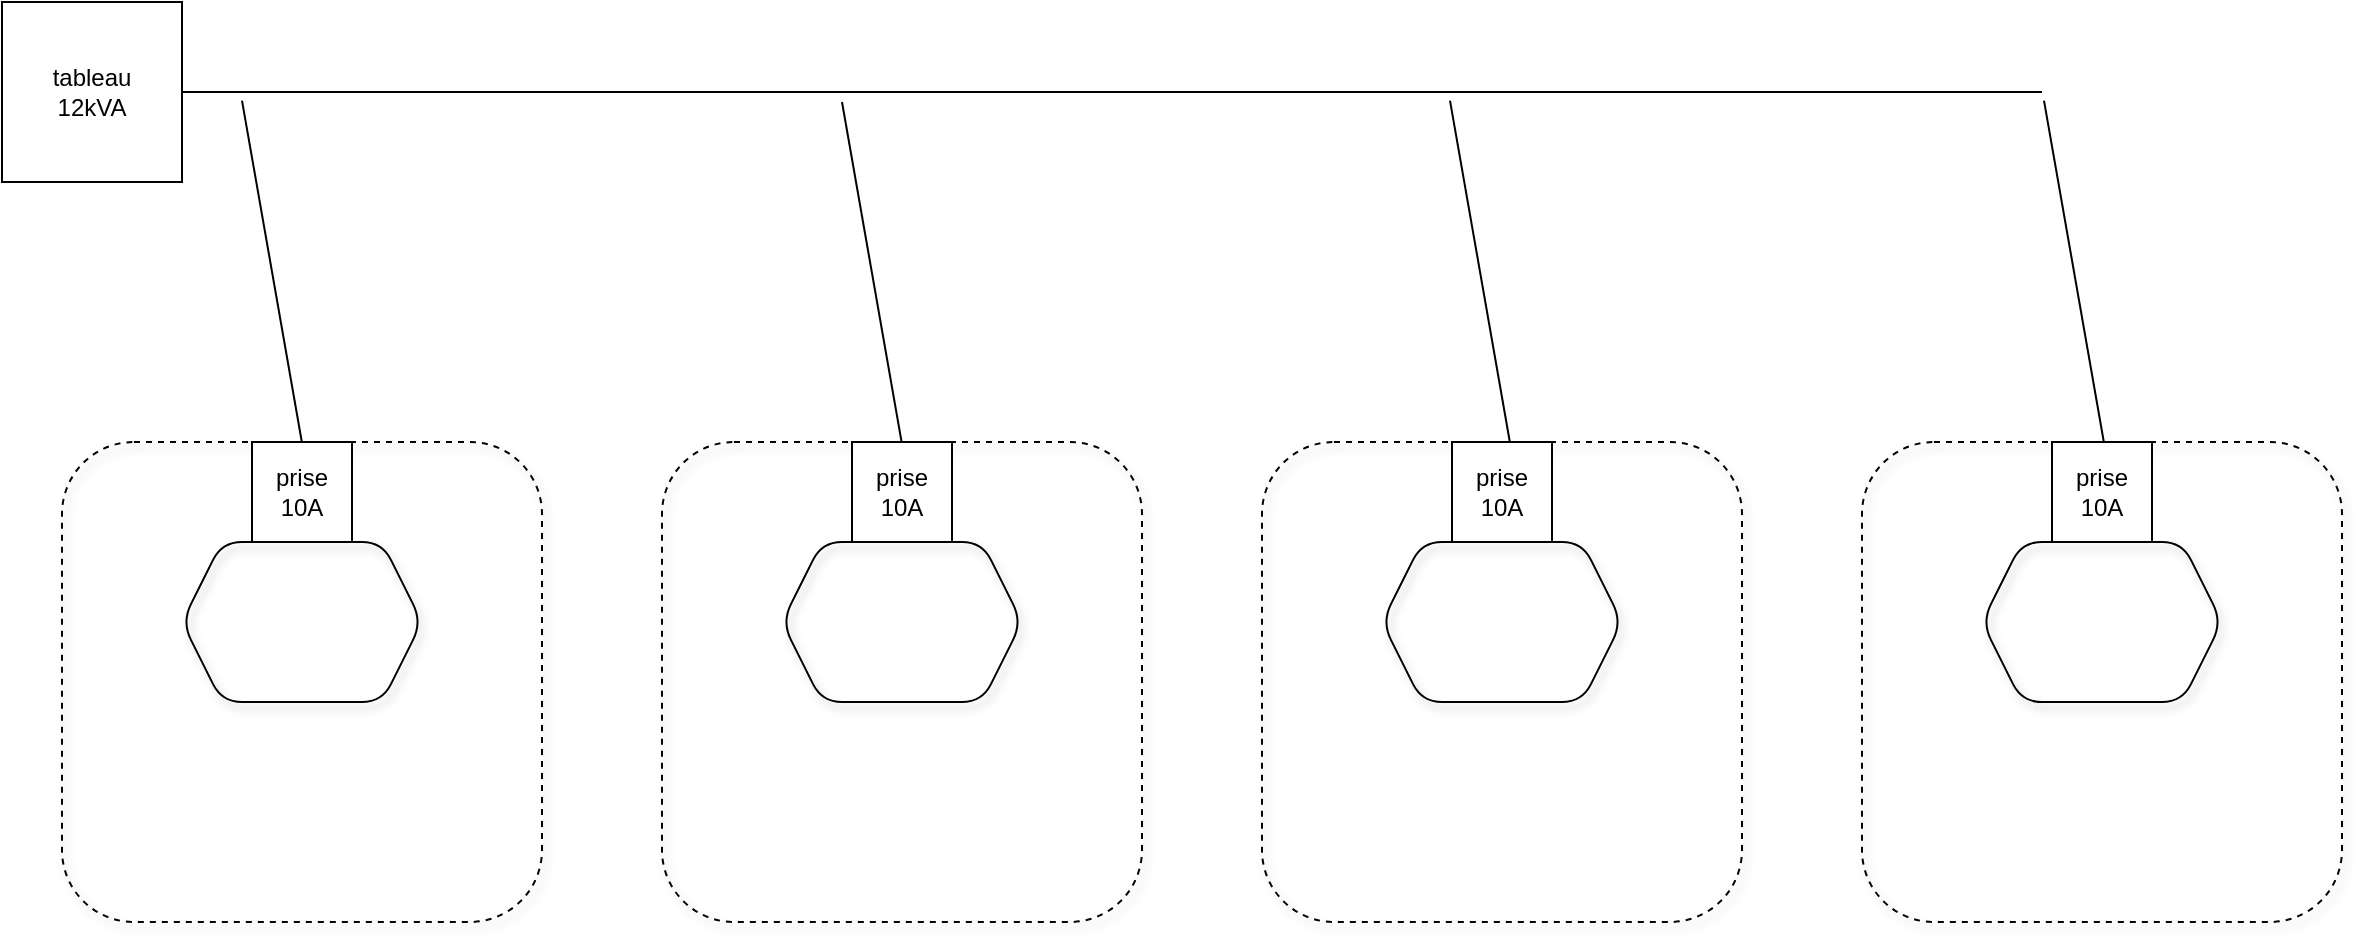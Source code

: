 <mxfile version="16.0.3" type="github">
  <diagram name="Page-1" id="aaaa8250-4180-3840-79b5-4cada1eebb92">
    <mxGraphModel dx="2750" dy="1493" grid="1" gridSize="10" guides="1" tooltips="1" connect="1" arrows="1" fold="1" page="1" pageScale="1" pageWidth="850" pageHeight="1100" background="none" math="0" shadow="0">
      <root>
        <mxCell id="0" />
        <mxCell id="1" parent="0" />
        <mxCell id="ZeBQX1oqdIYX9gZX3-Ay-1" value="tableau&lt;br&gt;12kVA" style="whiteSpace=wrap;html=1;aspect=fixed;" vertex="1" parent="1">
          <mxGeometry x="930" y="430" width="90" height="90" as="geometry" />
        </mxCell>
        <mxCell id="ZeBQX1oqdIYX9gZX3-Ay-2" value="" style="endArrow=none;html=1;rounded=0;exitX=1;exitY=0.5;exitDx=0;exitDy=0;" edge="1" parent="1" source="ZeBQX1oqdIYX9gZX3-Ay-1">
          <mxGeometry width="50" height="50" relative="1" as="geometry">
            <mxPoint x="1520" y="1100" as="sourcePoint" />
            <mxPoint x="1950" y="475" as="targetPoint" />
          </mxGeometry>
        </mxCell>
        <mxCell id="ZeBQX1oqdIYX9gZX3-Ay-4" value="" style="whiteSpace=wrap;html=1;aspect=fixed;dashed=1;perimeterSpacing=0;fillColor=none;shadow=1;rounded=1;sketch=0;glass=0;" vertex="1" parent="1">
          <mxGeometry x="960" y="650" width="240" height="240" as="geometry" />
        </mxCell>
        <mxCell id="ZeBQX1oqdIYX9gZX3-Ay-5" value="" style="whiteSpace=wrap;html=1;aspect=fixed;dashed=1;perimeterSpacing=0;fillColor=none;shadow=1;rounded=1;sketch=0;glass=0;" vertex="1" parent="1">
          <mxGeometry x="1260" y="650" width="240" height="240" as="geometry" />
        </mxCell>
        <mxCell id="ZeBQX1oqdIYX9gZX3-Ay-6" value="" style="whiteSpace=wrap;html=1;aspect=fixed;dashed=1;perimeterSpacing=0;fillColor=none;shadow=1;rounded=1;sketch=0;glass=0;" vertex="1" parent="1">
          <mxGeometry x="1560" y="650" width="240" height="240" as="geometry" />
        </mxCell>
        <mxCell id="ZeBQX1oqdIYX9gZX3-Ay-7" value="" style="whiteSpace=wrap;html=1;aspect=fixed;dashed=1;perimeterSpacing=0;fillColor=none;shadow=1;rounded=1;sketch=0;glass=0;" vertex="1" parent="1">
          <mxGeometry x="1860" y="650" width="240" height="240" as="geometry" />
        </mxCell>
        <mxCell id="ZeBQX1oqdIYX9gZX3-Ay-8" value="" style="endArrow=none;html=1;rounded=0;exitX=0.208;exitY=0.003;exitDx=0;exitDy=0;exitPerimeter=0;" edge="1" parent="1">
          <mxGeometry width="50" height="50" relative="1" as="geometry">
            <mxPoint x="1379.92" y="650.72" as="sourcePoint" />
            <mxPoint x="1350" y="480" as="targetPoint" />
          </mxGeometry>
        </mxCell>
        <mxCell id="ZeBQX1oqdIYX9gZX3-Ay-9" value="" style="endArrow=none;html=1;rounded=0;exitX=0.208;exitY=0.003;exitDx=0;exitDy=0;exitPerimeter=0;" edge="1" parent="1">
          <mxGeometry width="50" height="50" relative="1" as="geometry">
            <mxPoint x="1683.92" y="650.0" as="sourcePoint" />
            <mxPoint x="1654" y="479.28" as="targetPoint" />
          </mxGeometry>
        </mxCell>
        <mxCell id="ZeBQX1oqdIYX9gZX3-Ay-10" value="" style="endArrow=none;html=1;rounded=0;exitX=0.208;exitY=0.003;exitDx=0;exitDy=0;exitPerimeter=0;" edge="1" parent="1">
          <mxGeometry width="50" height="50" relative="1" as="geometry">
            <mxPoint x="1980.92" y="650" as="sourcePoint" />
            <mxPoint x="1951" y="479.28" as="targetPoint" />
          </mxGeometry>
        </mxCell>
        <mxCell id="ZeBQX1oqdIYX9gZX3-Ay-11" value="" style="endArrow=none;html=1;rounded=0;exitX=0.208;exitY=0.003;exitDx=0;exitDy=0;exitPerimeter=0;" edge="1" parent="1">
          <mxGeometry width="50" height="50" relative="1" as="geometry">
            <mxPoint x="1079.92" y="650.0" as="sourcePoint" />
            <mxPoint x="1050" y="479.28" as="targetPoint" />
          </mxGeometry>
        </mxCell>
        <mxCell id="ZeBQX1oqdIYX9gZX3-Ay-14" value="prise 10A" style="whiteSpace=wrap;html=1;aspect=fixed;" vertex="1" parent="1">
          <mxGeometry x="1055" y="650" width="50" height="50" as="geometry" />
        </mxCell>
        <mxCell id="ZeBQX1oqdIYX9gZX3-Ay-15" value="prise 10A" style="whiteSpace=wrap;html=1;aspect=fixed;" vertex="1" parent="1">
          <mxGeometry x="1355" y="650" width="50" height="50" as="geometry" />
        </mxCell>
        <mxCell id="ZeBQX1oqdIYX9gZX3-Ay-16" value="prise 10A" style="whiteSpace=wrap;html=1;aspect=fixed;" vertex="1" parent="1">
          <mxGeometry x="1655" y="650" width="50" height="50" as="geometry" />
        </mxCell>
        <mxCell id="ZeBQX1oqdIYX9gZX3-Ay-17" value="prise 10A" style="whiteSpace=wrap;html=1;aspect=fixed;" vertex="1" parent="1">
          <mxGeometry x="1955" y="650" width="50" height="50" as="geometry" />
        </mxCell>
        <mxCell id="ZeBQX1oqdIYX9gZX3-Ay-18" value="" style="shape=hexagon;perimeter=hexagonPerimeter2;whiteSpace=wrap;html=1;fixedSize=1;rounded=1;shadow=1;glass=0;sketch=0;fillColor=none;" vertex="1" parent="1">
          <mxGeometry x="1020" y="700" width="120" height="80" as="geometry" />
        </mxCell>
        <mxCell id="ZeBQX1oqdIYX9gZX3-Ay-19" value="" style="shape=hexagon;perimeter=hexagonPerimeter2;whiteSpace=wrap;html=1;fixedSize=1;rounded=1;shadow=1;glass=0;sketch=0;fillColor=none;" vertex="1" parent="1">
          <mxGeometry x="1320" y="700" width="120" height="80" as="geometry" />
        </mxCell>
        <mxCell id="ZeBQX1oqdIYX9gZX3-Ay-20" value="" style="shape=hexagon;perimeter=hexagonPerimeter2;whiteSpace=wrap;html=1;fixedSize=1;rounded=1;shadow=1;glass=0;sketch=0;fillColor=none;" vertex="1" parent="1">
          <mxGeometry x="1620" y="700" width="120" height="80" as="geometry" />
        </mxCell>
        <mxCell id="ZeBQX1oqdIYX9gZX3-Ay-21" value="" style="shape=hexagon;perimeter=hexagonPerimeter2;whiteSpace=wrap;html=1;fixedSize=1;rounded=1;shadow=1;glass=0;sketch=0;fillColor=none;" vertex="1" parent="1">
          <mxGeometry x="1920" y="700" width="120" height="80" as="geometry" />
        </mxCell>
      </root>
    </mxGraphModel>
  </diagram>
</mxfile>
